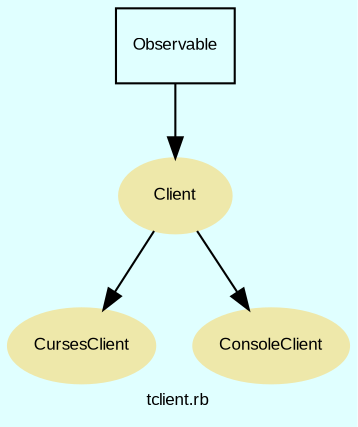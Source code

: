 digraph TopLevel {
    compound = true
    bgcolor = lightcyan1
    fontname = Arial
    fontsize = 8
    label = "tclient.rb"
    node [
        fontname = Arial,
        fontsize = 8,
        color = black
    ]

    CursesClient [
        fontcolor = black,
        URL = "classes/CursesClient.html",
        shape = ellipse,
        color = palegoldenrod,
        style = filled,
        label = "CursesClient"
    ]

    Client [
        fontcolor = black,
        URL = "classes/Client.html",
        shape = ellipse,
        color = palegoldenrod,
        style = filled,
        label = "Client"
    ]

    ConsoleClient [
        fontcolor = black,
        URL = "classes/ConsoleClient.html",
        shape = ellipse,
        color = palegoldenrod,
        style = filled,
        label = "ConsoleClient"
    ]

    Client -> CursesClient [

    ]

    Observable [
        URL = "classes/Observable.html",
        shape = box,
        label = "Observable"
    ]

    Observable -> Client [

    ]

    Client -> ConsoleClient [

    ]

}

